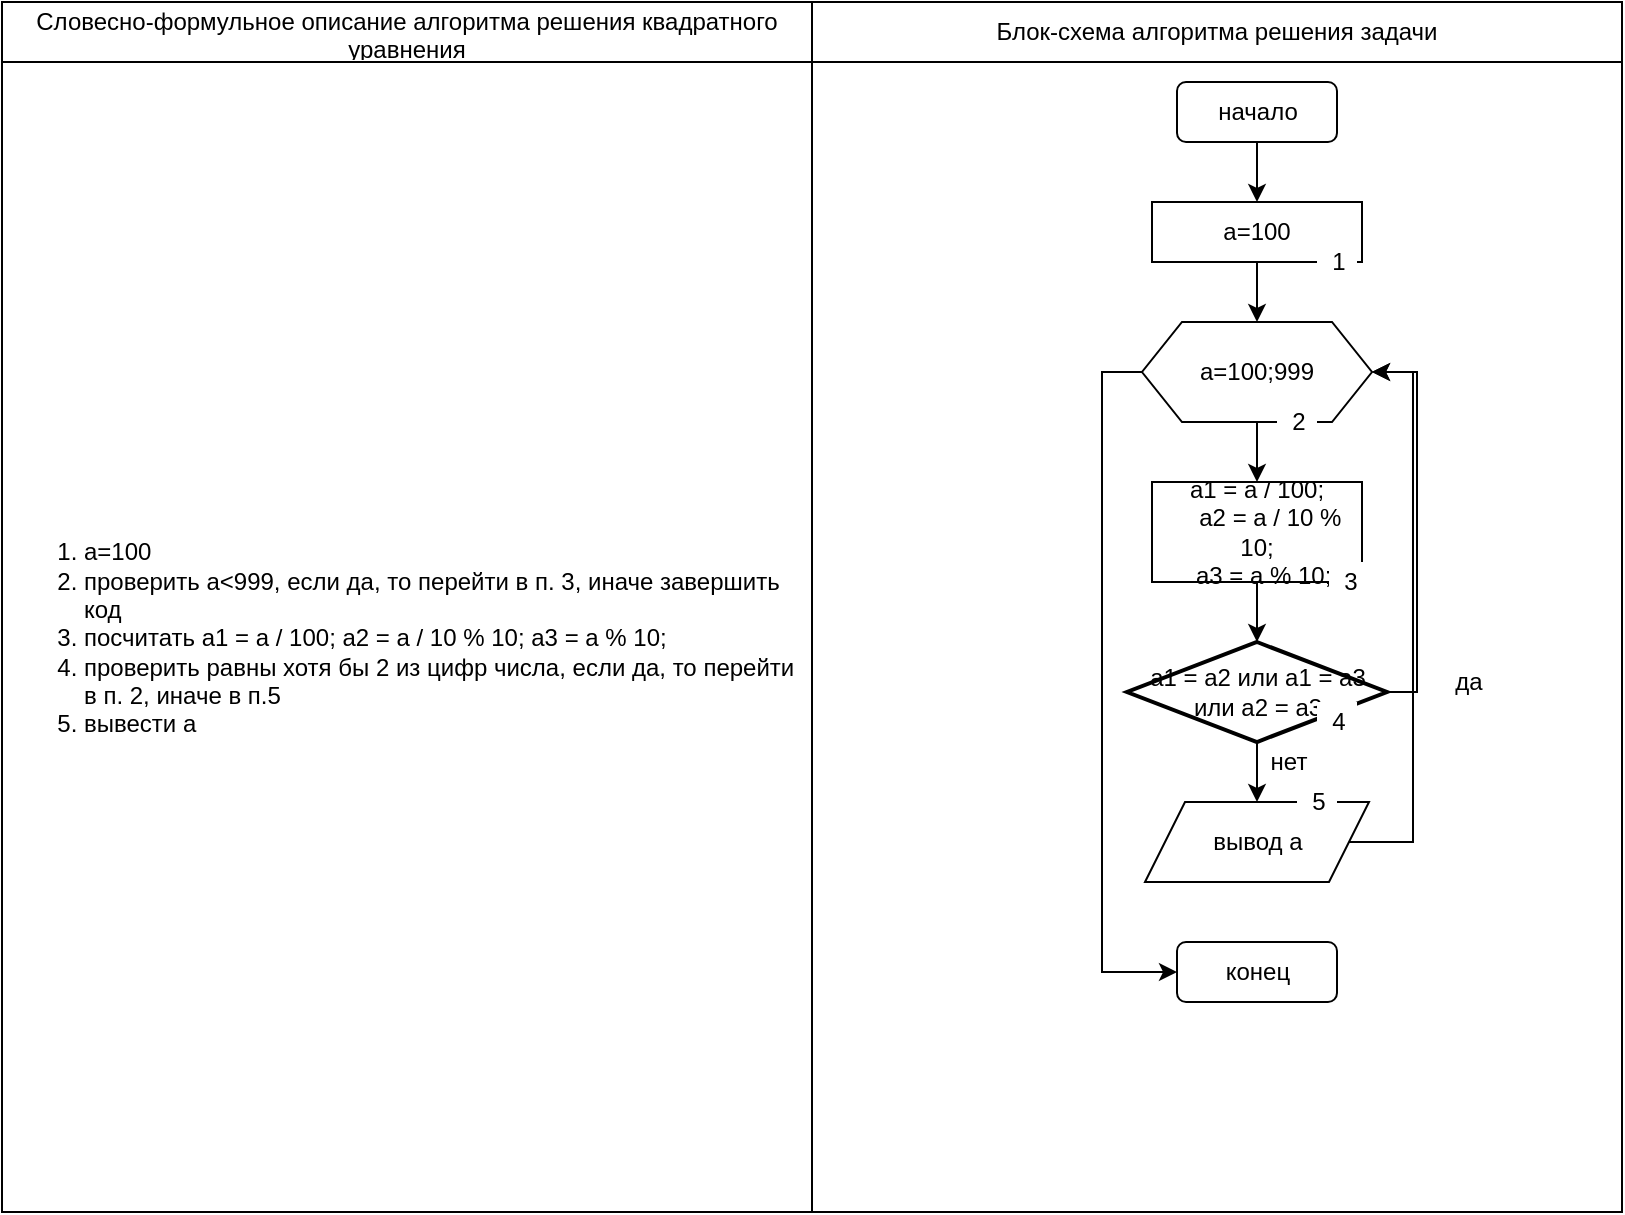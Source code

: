 <mxfile version="15.3.0" type="device"><diagram id="SJvbzc7vb7iJt7fa8eNR" name="Page-1"><mxGraphModel dx="1038" dy="1733" grid="1" gridSize="10" guides="1" tooltips="1" connect="1" arrows="1" fold="1" page="1" pageScale="1" pageWidth="827" pageHeight="1169" math="0" shadow="0"><root><mxCell id="0"/><mxCell id="1" parent="0"/><mxCell id="BsR4Fi9iTJmLgn2y6Ybq-22" value="" style="shape=table;startSize=0;container=1;collapsible=0;childLayout=tableLayout;" vertex="1" parent="1"><mxGeometry x="10" y="-1160" width="810" height="605" as="geometry"/></mxCell><mxCell id="BsR4Fi9iTJmLgn2y6Ybq-23" value="" style="shape=partialRectangle;collapsible=0;dropTarget=0;pointerEvents=0;fillColor=none;top=0;left=0;bottom=0;right=0;points=[[0,0.5],[1,0.5]];portConstraint=eastwest;" vertex="1" parent="BsR4Fi9iTJmLgn2y6Ybq-22"><mxGeometry width="810" height="30" as="geometry"/></mxCell><mxCell id="BsR4Fi9iTJmLgn2y6Ybq-24" value="Словесно-формульное описание алгоритма решения квадратного уравнения" style="shape=partialRectangle;html=1;whiteSpace=wrap;connectable=0;overflow=hidden;fillColor=none;top=0;left=0;bottom=0;right=0;pointerEvents=1;" vertex="1" parent="BsR4Fi9iTJmLgn2y6Ybq-23"><mxGeometry width="405" height="30" as="geometry"><mxRectangle width="405" height="30" as="alternateBounds"/></mxGeometry></mxCell><mxCell id="BsR4Fi9iTJmLgn2y6Ybq-25" value="Блок-схема алгоритма решения задачи" style="shape=partialRectangle;html=1;whiteSpace=wrap;connectable=0;overflow=hidden;fillColor=none;top=0;left=0;bottom=0;right=0;pointerEvents=1;" vertex="1" parent="BsR4Fi9iTJmLgn2y6Ybq-23"><mxGeometry x="405" width="405" height="30" as="geometry"><mxRectangle width="405" height="30" as="alternateBounds"/></mxGeometry></mxCell><mxCell id="BsR4Fi9iTJmLgn2y6Ybq-26" value="" style="shape=partialRectangle;collapsible=0;dropTarget=0;pointerEvents=0;fillColor=none;top=0;left=0;bottom=0;right=0;points=[[0,0.5],[1,0.5]];portConstraint=eastwest;" vertex="1" parent="BsR4Fi9iTJmLgn2y6Ybq-22"><mxGeometry y="30" width="810" height="575" as="geometry"/></mxCell><mxCell id="BsR4Fi9iTJmLgn2y6Ybq-27" value="&lt;div align=&quot;left&quot;&gt;&lt;ol&gt;&lt;li&gt;а=100&lt;/li&gt;&lt;li&gt;проверить а&amp;lt;999, если да, то перейти в п. 3, иначе завершить код&lt;/li&gt;&lt;li&gt;посчитать a1 = a / 100; a2 = a / 10 % 10; a3 = a % 10;&lt;/li&gt;&lt;li&gt;проверить равны хотя бы 2 из цифр числа, если да, то перейти в п. 2, иначе в п.5&lt;/li&gt;&lt;li&gt;вывести а&lt;br&gt;&lt;/li&gt;&lt;/ol&gt;&lt;/div&gt;" style="shape=partialRectangle;html=1;whiteSpace=wrap;connectable=0;overflow=hidden;fillColor=none;top=0;left=0;bottom=0;right=0;pointerEvents=1;" vertex="1" parent="BsR4Fi9iTJmLgn2y6Ybq-26"><mxGeometry width="405" height="575" as="geometry"><mxRectangle width="405" height="575" as="alternateBounds"/></mxGeometry></mxCell><mxCell id="BsR4Fi9iTJmLgn2y6Ybq-28" value="" style="shape=partialRectangle;html=1;whiteSpace=wrap;connectable=0;overflow=hidden;fillColor=none;top=0;left=0;bottom=0;right=0;pointerEvents=1;" vertex="1" parent="BsR4Fi9iTJmLgn2y6Ybq-26"><mxGeometry x="405" width="405" height="575" as="geometry"><mxRectangle width="405" height="575" as="alternateBounds"/></mxGeometry></mxCell><mxCell id="BsR4Fi9iTJmLgn2y6Ybq-2" style="edgeStyle=orthogonalEdgeStyle;rounded=0;orthogonalLoop=1;jettySize=auto;html=1;exitX=0.5;exitY=1;exitDx=0;exitDy=0;" edge="1" parent="1" source="BsR4Fi9iTJmLgn2y6Ybq-1"><mxGeometry relative="1" as="geometry"><mxPoint x="637.5" y="-1060" as="targetPoint"/></mxGeometry></mxCell><mxCell id="BsR4Fi9iTJmLgn2y6Ybq-1" value="начало" style="rounded=1;whiteSpace=wrap;html=1;" vertex="1" parent="1"><mxGeometry x="597.5" y="-1120" width="80" height="30" as="geometry"/></mxCell><mxCell id="BsR4Fi9iTJmLgn2y6Ybq-4" style="edgeStyle=orthogonalEdgeStyle;rounded=0;orthogonalLoop=1;jettySize=auto;html=1;exitX=0.5;exitY=1;exitDx=0;exitDy=0;" edge="1" parent="1" source="BsR4Fi9iTJmLgn2y6Ybq-3"><mxGeometry relative="1" as="geometry"><mxPoint x="637.5" y="-1000" as="targetPoint"/></mxGeometry></mxCell><mxCell id="BsR4Fi9iTJmLgn2y6Ybq-3" value="a=100" style="rounded=0;whiteSpace=wrap;html=1;" vertex="1" parent="1"><mxGeometry x="585" y="-1060" width="105" height="30" as="geometry"/></mxCell><mxCell id="BsR4Fi9iTJmLgn2y6Ybq-6" style="edgeStyle=orthogonalEdgeStyle;rounded=0;orthogonalLoop=1;jettySize=auto;html=1;exitX=0.5;exitY=1;exitDx=0;exitDy=0;" edge="1" parent="1" source="BsR4Fi9iTJmLgn2y6Ybq-5"><mxGeometry relative="1" as="geometry"><mxPoint x="637.5" y="-920" as="targetPoint"/></mxGeometry></mxCell><mxCell id="BsR4Fi9iTJmLgn2y6Ybq-21" style="edgeStyle=orthogonalEdgeStyle;rounded=0;orthogonalLoop=1;jettySize=auto;html=1;exitX=0;exitY=0.5;exitDx=0;exitDy=0;entryX=0;entryY=0.5;entryDx=0;entryDy=0;" edge="1" parent="1" source="BsR4Fi9iTJmLgn2y6Ybq-5" target="BsR4Fi9iTJmLgn2y6Ybq-20"><mxGeometry relative="1" as="geometry"/></mxCell><mxCell id="BsR4Fi9iTJmLgn2y6Ybq-5" value="a=100;999" style="shape=hexagon;perimeter=hexagonPerimeter2;whiteSpace=wrap;html=1;fixedSize=1;" vertex="1" parent="1"><mxGeometry x="580" y="-1000" width="115" height="50" as="geometry"/></mxCell><mxCell id="BsR4Fi9iTJmLgn2y6Ybq-12" style="edgeStyle=orthogonalEdgeStyle;rounded=0;orthogonalLoop=1;jettySize=auto;html=1;exitX=0.5;exitY=1;exitDx=0;exitDy=0;" edge="1" parent="1" source="BsR4Fi9iTJmLgn2y6Ybq-7"><mxGeometry relative="1" as="geometry"><mxPoint x="637.5" y="-840" as="targetPoint"/></mxGeometry></mxCell><mxCell id="BsR4Fi9iTJmLgn2y6Ybq-7" value="a1 = a / 100;&lt;br&gt;&amp;nbsp;&amp;nbsp;&amp;nbsp; a2 = a / 10 % 10;&lt;br&gt;&amp;nbsp; a3 = a % 10;" style="rounded=0;whiteSpace=wrap;html=1;" vertex="1" parent="1"><mxGeometry x="585" y="-920" width="105" height="50" as="geometry"/></mxCell><mxCell id="BsR4Fi9iTJmLgn2y6Ybq-14" style="edgeStyle=orthogonalEdgeStyle;rounded=0;orthogonalLoop=1;jettySize=auto;html=1;exitX=0.5;exitY=1;exitDx=0;exitDy=0;exitPerimeter=0;" edge="1" parent="1" source="BsR4Fi9iTJmLgn2y6Ybq-13"><mxGeometry relative="1" as="geometry"><mxPoint x="637.5" y="-760" as="targetPoint"/></mxGeometry></mxCell><mxCell id="BsR4Fi9iTJmLgn2y6Ybq-15" style="edgeStyle=orthogonalEdgeStyle;rounded=0;orthogonalLoop=1;jettySize=auto;html=1;exitX=1;exitY=0.5;exitDx=0;exitDy=0;exitPerimeter=0;entryX=1;entryY=0.5;entryDx=0;entryDy=0;" edge="1" parent="1" source="BsR4Fi9iTJmLgn2y6Ybq-13" target="BsR4Fi9iTJmLgn2y6Ybq-5"><mxGeometry relative="1" as="geometry"><mxPoint x="727.5" y="-815" as="targetPoint"/><Array as="points"><mxPoint x="717.5" y="-815"/><mxPoint x="717.5" y="-975"/></Array></mxGeometry></mxCell><mxCell id="BsR4Fi9iTJmLgn2y6Ybq-13" value="a1 = a2 или a1 = a3 или a2 = a3" style="strokeWidth=2;html=1;shape=mxgraph.flowchart.decision;whiteSpace=wrap;fontFamily=Helvetica;" vertex="1" parent="1"><mxGeometry x="572.5" y="-840" width="130" height="50" as="geometry"/></mxCell><mxCell id="BsR4Fi9iTJmLgn2y6Ybq-16" value="нет" style="text;html=1;align=center;verticalAlign=middle;resizable=0;points=[];autosize=1;strokeColor=none;fillColor=none;" vertex="1" parent="1"><mxGeometry x="637.5" y="-790" width="30" height="20" as="geometry"/></mxCell><mxCell id="BsR4Fi9iTJmLgn2y6Ybq-17" value="да" style="text;html=1;align=center;verticalAlign=middle;resizable=0;points=[];autosize=1;strokeColor=none;fillColor=none;" vertex="1" parent="1"><mxGeometry x="727.5" y="-830" width="30" height="20" as="geometry"/></mxCell><mxCell id="BsR4Fi9iTJmLgn2y6Ybq-19" style="edgeStyle=orthogonalEdgeStyle;rounded=0;orthogonalLoop=1;jettySize=auto;html=1;exitX=1;exitY=0.5;exitDx=0;exitDy=0;entryX=1;entryY=0.5;entryDx=0;entryDy=0;" edge="1" parent="1" source="BsR4Fi9iTJmLgn2y6Ybq-18" target="BsR4Fi9iTJmLgn2y6Ybq-5"><mxGeometry relative="1" as="geometry"><Array as="points"><mxPoint x="715.5" y="-740"/><mxPoint x="715.5" y="-975"/></Array></mxGeometry></mxCell><mxCell id="BsR4Fi9iTJmLgn2y6Ybq-18" value="вывод а" style="shape=parallelogram;perimeter=parallelogramPerimeter;whiteSpace=wrap;html=1;fixedSize=1;" vertex="1" parent="1"><mxGeometry x="581.5" y="-760" width="112" height="40" as="geometry"/></mxCell><mxCell id="BsR4Fi9iTJmLgn2y6Ybq-20" value="конец" style="rounded=1;whiteSpace=wrap;html=1;" vertex="1" parent="1"><mxGeometry x="597.5" y="-690" width="80" height="30" as="geometry"/></mxCell><mxCell id="BsR4Fi9iTJmLgn2y6Ybq-29" value="1" style="text;html=1;align=center;verticalAlign=middle;resizable=0;points=[];autosize=1;strokeColor=none;fillColor=#FFFFFF;" vertex="1" parent="1"><mxGeometry x="667.5" y="-1040" width="20" height="20" as="geometry"/></mxCell><mxCell id="BsR4Fi9iTJmLgn2y6Ybq-30" value="2" style="text;html=1;align=center;verticalAlign=middle;resizable=0;points=[];autosize=1;strokeColor=none;fillColor=#FFFFFF;" vertex="1" parent="1"><mxGeometry x="647.5" y="-960" width="20" height="20" as="geometry"/></mxCell><mxCell id="BsR4Fi9iTJmLgn2y6Ybq-31" value="3" style="text;html=1;align=center;verticalAlign=middle;resizable=0;points=[];autosize=1;strokeColor=none;fillColor=#FFFFFF;" vertex="1" parent="1"><mxGeometry x="673.5" y="-880" width="20" height="20" as="geometry"/></mxCell><mxCell id="BsR4Fi9iTJmLgn2y6Ybq-32" value="4" style="text;html=1;align=center;verticalAlign=middle;resizable=0;points=[];autosize=1;strokeColor=none;fillColor=#FFFFFF;" vertex="1" parent="1"><mxGeometry x="667.5" y="-810" width="20" height="20" as="geometry"/></mxCell><mxCell id="BsR4Fi9iTJmLgn2y6Ybq-33" value="5" style="text;html=1;align=center;verticalAlign=middle;resizable=0;points=[];autosize=1;strokeColor=none;fillColor=#FFFFFF;" vertex="1" parent="1"><mxGeometry x="657.5" y="-770" width="20" height="20" as="geometry"/></mxCell></root></mxGraphModel></diagram></mxfile>